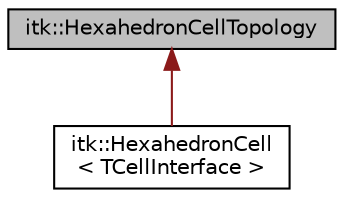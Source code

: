 digraph "itk::HexahedronCellTopology"
{
 // LATEX_PDF_SIZE
  edge [fontname="Helvetica",fontsize="10",labelfontname="Helvetica",labelfontsize="10"];
  node [fontname="Helvetica",fontsize="10",shape=record];
  Node1 [label="itk::HexahedronCellTopology",height=0.2,width=0.4,color="black", fillcolor="grey75", style="filled", fontcolor="black",tooltip="Holds data defining the topological connections of the vertices and edges of a HexahedronCell."];
  Node1 -> Node2 [dir="back",color="firebrick4",fontsize="10",style="solid",fontname="Helvetica"];
  Node2 [label="itk::HexahedronCell\l\< TCellInterface \>",height=0.2,width=0.4,color="black", fillcolor="white", style="filled",URL="$classitk_1_1HexahedronCell.html",tooltip="Represents a hexahedron (cuboid) for a Mesh."];
}
